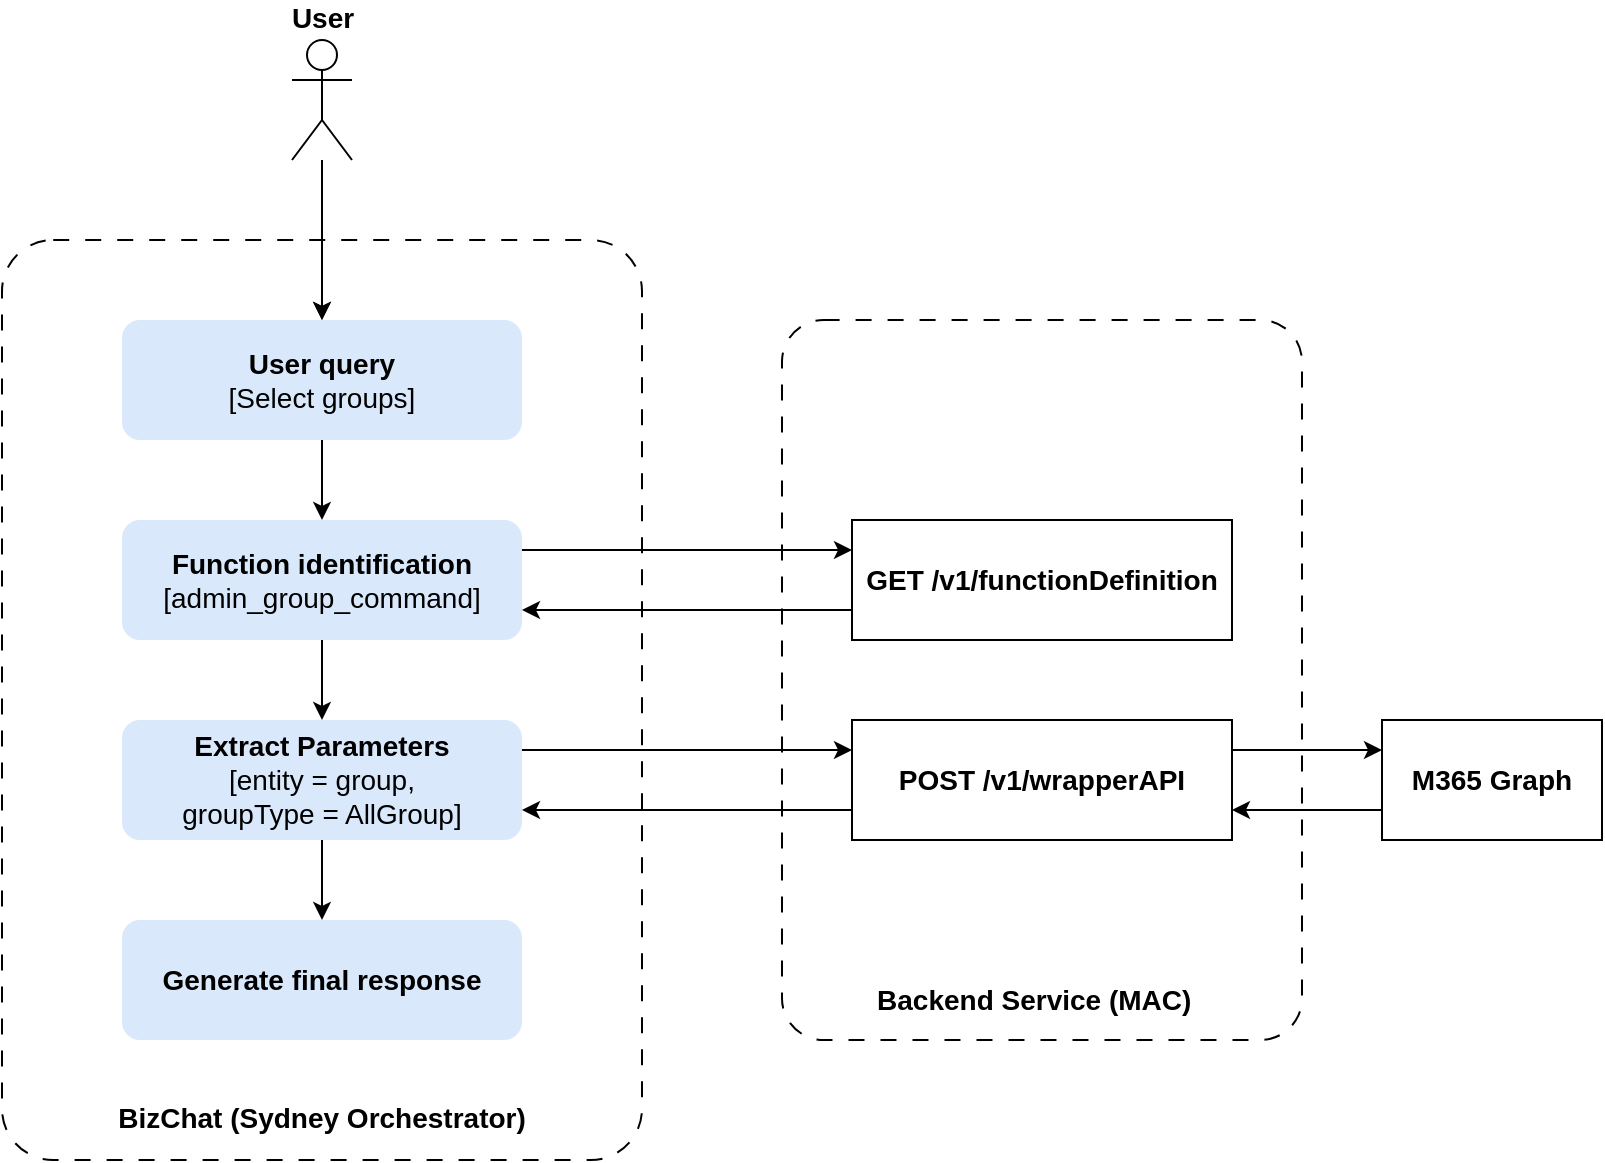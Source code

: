 <mxfile version="26.0.16">
  <diagram name="Page-1" id="4wkmtsuGGmH6x9Pan79t">
    <mxGraphModel dx="995" dy="703" grid="1" gridSize="10" guides="1" tooltips="1" connect="1" arrows="1" fold="1" page="1" pageScale="1" pageWidth="850" pageHeight="1100" math="0" shadow="0">
      <root>
        <mxCell id="0" />
        <mxCell id="1" parent="0" />
        <mxCell id="ZzvygDikcBu--JH0HOfr-16" value="&lt;div&gt;&lt;b&gt;&lt;font style=&quot;font-size: 14px;&quot;&gt;&lt;br&gt;&lt;/font&gt;&lt;/b&gt;&lt;/div&gt;&lt;b&gt;&lt;font style=&quot;font-size: 14px;&quot;&gt;&lt;div&gt;&lt;b&gt;&lt;font style=&quot;font-size: 14px;&quot;&gt;&lt;br&gt;&lt;/font&gt;&lt;/b&gt;&lt;/div&gt;&lt;div&gt;&lt;b&gt;&lt;font style=&quot;font-size: 14px;&quot;&gt;&lt;br&gt;&lt;/font&gt;&lt;/b&gt;&lt;/div&gt;&lt;div&gt;&lt;b&gt;&lt;font style=&quot;font-size: 14px;&quot;&gt;&lt;br&gt;&lt;/font&gt;&lt;/b&gt;&lt;/div&gt;&lt;div&gt;&lt;b&gt;&lt;font style=&quot;font-size: 14px;&quot;&gt;&lt;br&gt;&lt;/font&gt;&lt;/b&gt;&lt;/div&gt;&lt;div&gt;&lt;b&gt;&lt;font style=&quot;font-size: 14px;&quot;&gt;&lt;br&gt;&lt;/font&gt;&lt;/b&gt;&lt;/div&gt;&lt;div&gt;&lt;b&gt;&lt;font style=&quot;font-size: 14px;&quot;&gt;&lt;br&gt;&lt;/font&gt;&lt;/b&gt;&lt;/div&gt;&lt;div&gt;&lt;b&gt;&lt;font style=&quot;font-size: 14px;&quot;&gt;&lt;br&gt;&lt;/font&gt;&lt;/b&gt;&lt;/div&gt;&lt;div&gt;&lt;b&gt;&lt;font style=&quot;font-size: 14px;&quot;&gt;&lt;br&gt;&lt;/font&gt;&lt;/b&gt;&lt;/div&gt;&lt;div&gt;&lt;b&gt;&lt;font style=&quot;font-size: 14px;&quot;&gt;&lt;br&gt;&lt;/font&gt;&lt;/b&gt;&lt;/div&gt;&lt;div&gt;&lt;b&gt;&lt;font style=&quot;font-size: 14px;&quot;&gt;&lt;br&gt;&lt;/font&gt;&lt;/b&gt;&lt;/div&gt;&lt;div&gt;&lt;b&gt;&lt;font style=&quot;font-size: 14px;&quot;&gt;&lt;br&gt;&lt;/font&gt;&lt;/b&gt;&lt;/div&gt;&lt;div&gt;&lt;b&gt;&lt;font style=&quot;font-size: 14px;&quot;&gt;&lt;br&gt;&lt;/font&gt;&lt;/b&gt;&lt;/div&gt;&lt;div&gt;&lt;b&gt;&lt;font style=&quot;font-size: 14px;&quot;&gt;&lt;br&gt;&lt;/font&gt;&lt;/b&gt;&lt;/div&gt;&lt;div&gt;&lt;b&gt;&lt;font style=&quot;font-size: 14px;&quot;&gt;&lt;br&gt;&lt;/font&gt;&lt;/b&gt;&lt;/div&gt;&lt;div&gt;&lt;b&gt;&lt;font style=&quot;font-size: 14px;&quot;&gt;&lt;br&gt;&lt;/font&gt;&lt;/b&gt;&lt;/div&gt;&lt;div&gt;&lt;b&gt;&lt;font style=&quot;font-size: 14px;&quot;&gt;&lt;br&gt;&lt;/font&gt;&lt;/b&gt;&lt;/div&gt;&lt;div&gt;&lt;b&gt;&lt;font style=&quot;font-size: 14px;&quot;&gt;&lt;br&gt;&lt;/font&gt;&lt;/b&gt;&lt;/div&gt;&lt;div&gt;&lt;b&gt;&lt;font style=&quot;font-size: 14px;&quot;&gt;&lt;br&gt;&lt;/font&gt;&lt;/b&gt;&lt;/div&gt;Backend Service (MAC)&amp;nbsp;&amp;nbsp;&lt;/font&gt;&lt;/b&gt;" style="rounded=1;whiteSpace=wrap;html=1;fillStyle=dashed;fillColor=none;gradientColor=none;dashed=1;dashPattern=8 8;align=center;arcSize=8;" vertex="1" parent="1">
          <mxGeometry x="450" y="200" width="260" height="360" as="geometry" />
        </mxCell>
        <mxCell id="ZzvygDikcBu--JH0HOfr-18" value="" style="edgeStyle=orthogonalEdgeStyle;rounded=0;orthogonalLoop=1;jettySize=auto;html=1;" edge="1" parent="1" source="ZzvygDikcBu--JH0HOfr-1" target="ZzvygDikcBu--JH0HOfr-4">
          <mxGeometry relative="1" as="geometry" />
        </mxCell>
        <mxCell id="ZzvygDikcBu--JH0HOfr-1" value="&lt;font&gt;&lt;b&gt;User query&lt;/b&gt;&lt;/font&gt;&lt;div&gt;&lt;font&gt;[Select groups]&lt;/font&gt;&lt;/div&gt;" style="rounded=1;whiteSpace=wrap;html=1;fillColor=#dae8fc;strokeColor=none;fontSize=14;" vertex="1" parent="1">
          <mxGeometry x="120" y="200" width="200" height="60" as="geometry" />
        </mxCell>
        <mxCell id="ZzvygDikcBu--JH0HOfr-17" value="" style="edgeStyle=orthogonalEdgeStyle;rounded=0;orthogonalLoop=1;jettySize=auto;html=1;" edge="1" parent="1" source="ZzvygDikcBu--JH0HOfr-2" target="ZzvygDikcBu--JH0HOfr-1">
          <mxGeometry relative="1" as="geometry" />
        </mxCell>
        <mxCell id="ZzvygDikcBu--JH0HOfr-19" value="" style="edgeStyle=orthogonalEdgeStyle;rounded=0;orthogonalLoop=1;jettySize=auto;html=1;" edge="1" parent="1" source="ZzvygDikcBu--JH0HOfr-2" target="ZzvygDikcBu--JH0HOfr-1">
          <mxGeometry relative="1" as="geometry" />
        </mxCell>
        <mxCell id="ZzvygDikcBu--JH0HOfr-2" value="User" style="shape=umlActor;verticalLabelPosition=top;verticalAlign=bottom;html=1;outlineConnect=0;fontColor=default;align=center;horizontal=1;labelPosition=center;fontStyle=1;fontSize=14;" vertex="1" parent="1">
          <mxGeometry x="205" y="60" width="30" height="60" as="geometry" />
        </mxCell>
        <mxCell id="ZzvygDikcBu--JH0HOfr-3" value="&lt;span&gt;&lt;b&gt;Generate final response&lt;/b&gt;&lt;/span&gt;" style="rounded=1;whiteSpace=wrap;html=1;strokeColor=none;fillColor=#dae8fc;fontSize=14;" vertex="1" parent="1">
          <mxGeometry x="120" y="500" width="200" height="60" as="geometry" />
        </mxCell>
        <mxCell id="ZzvygDikcBu--JH0HOfr-20" style="edgeStyle=orthogonalEdgeStyle;rounded=0;orthogonalLoop=1;jettySize=auto;html=1;exitX=1;exitY=0.25;exitDx=0;exitDy=0;entryX=0;entryY=0.25;entryDx=0;entryDy=0;" edge="1" parent="1" source="ZzvygDikcBu--JH0HOfr-4" target="ZzvygDikcBu--JH0HOfr-6">
          <mxGeometry relative="1" as="geometry" />
        </mxCell>
        <mxCell id="ZzvygDikcBu--JH0HOfr-24" style="edgeStyle=orthogonalEdgeStyle;rounded=0;orthogonalLoop=1;jettySize=auto;html=1;exitX=0.5;exitY=1;exitDx=0;exitDy=0;entryX=0.5;entryY=0;entryDx=0;entryDy=0;" edge="1" parent="1" source="ZzvygDikcBu--JH0HOfr-4" target="ZzvygDikcBu--JH0HOfr-9">
          <mxGeometry relative="1" as="geometry" />
        </mxCell>
        <mxCell id="ZzvygDikcBu--JH0HOfr-4" value="&lt;span&gt;&lt;b&gt;Function identification&lt;/b&gt;&lt;/span&gt;&lt;div&gt;&lt;span&gt;[admin_group_command]&lt;/span&gt;&lt;/div&gt;" style="rounded=1;whiteSpace=wrap;html=1;fillColor=#dae8fc;strokeColor=none;fontSize=14;" vertex="1" parent="1">
          <mxGeometry x="120" y="300" width="200" height="60" as="geometry" />
        </mxCell>
        <mxCell id="ZzvygDikcBu--JH0HOfr-21" style="edgeStyle=orthogonalEdgeStyle;rounded=0;orthogonalLoop=1;jettySize=auto;html=1;exitX=0;exitY=0.75;exitDx=0;exitDy=0;entryX=1;entryY=0.75;entryDx=0;entryDy=0;" edge="1" parent="1" source="ZzvygDikcBu--JH0HOfr-6" target="ZzvygDikcBu--JH0HOfr-4">
          <mxGeometry relative="1" as="geometry" />
        </mxCell>
        <mxCell id="ZzvygDikcBu--JH0HOfr-6" value="&lt;font&gt;GET /v1/functionDefinition&lt;/font&gt;" style="rounded=0;whiteSpace=wrap;html=1;fontSize=14;fontStyle=1" vertex="1" parent="1">
          <mxGeometry x="485" y="300" width="190" height="60" as="geometry" />
        </mxCell>
        <mxCell id="ZzvygDikcBu--JH0HOfr-23" style="edgeStyle=orthogonalEdgeStyle;rounded=0;orthogonalLoop=1;jettySize=auto;html=1;exitX=0;exitY=0.75;exitDx=0;exitDy=0;entryX=1;entryY=0.75;entryDx=0;entryDy=0;" edge="1" parent="1" source="ZzvygDikcBu--JH0HOfr-7" target="ZzvygDikcBu--JH0HOfr-9">
          <mxGeometry relative="1" as="geometry" />
        </mxCell>
        <mxCell id="ZzvygDikcBu--JH0HOfr-28" style="edgeStyle=orthogonalEdgeStyle;rounded=0;orthogonalLoop=1;jettySize=auto;html=1;exitX=1;exitY=0.25;exitDx=0;exitDy=0;entryX=0;entryY=0.25;entryDx=0;entryDy=0;" edge="1" parent="1" source="ZzvygDikcBu--JH0HOfr-7" target="ZzvygDikcBu--JH0HOfr-27">
          <mxGeometry relative="1" as="geometry" />
        </mxCell>
        <mxCell id="ZzvygDikcBu--JH0HOfr-7" value="&lt;font&gt;POST /v1/wrapperAPI&lt;/font&gt;" style="rounded=0;whiteSpace=wrap;html=1;fontSize=14;fontStyle=1" vertex="1" parent="1">
          <mxGeometry x="485" y="400" width="190" height="60" as="geometry" />
        </mxCell>
        <mxCell id="ZzvygDikcBu--JH0HOfr-22" style="edgeStyle=orthogonalEdgeStyle;rounded=0;orthogonalLoop=1;jettySize=auto;html=1;exitX=1;exitY=0.25;exitDx=0;exitDy=0;entryX=0;entryY=0.25;entryDx=0;entryDy=0;" edge="1" parent="1" source="ZzvygDikcBu--JH0HOfr-9" target="ZzvygDikcBu--JH0HOfr-7">
          <mxGeometry relative="1" as="geometry" />
        </mxCell>
        <mxCell id="ZzvygDikcBu--JH0HOfr-25" style="edgeStyle=orthogonalEdgeStyle;rounded=0;orthogonalLoop=1;jettySize=auto;html=1;exitX=0.5;exitY=1;exitDx=0;exitDy=0;entryX=0.5;entryY=0;entryDx=0;entryDy=0;" edge="1" parent="1" source="ZzvygDikcBu--JH0HOfr-9" target="ZzvygDikcBu--JH0HOfr-3">
          <mxGeometry relative="1" as="geometry" />
        </mxCell>
        <mxCell id="ZzvygDikcBu--JH0HOfr-9" value="&lt;span&gt;&lt;b&gt;Extract Parameters&lt;/b&gt;&lt;/span&gt;&lt;div&gt;&lt;span&gt;[entity = group,&lt;/span&gt;&lt;/div&gt;&lt;div&gt;&lt;span&gt;groupType = AllGroup]&lt;/span&gt;&lt;/div&gt;" style="rounded=1;whiteSpace=wrap;html=1;strokeColor=none;fillColor=#dae8fc;fontSize=14;" vertex="1" parent="1">
          <mxGeometry x="120" y="400" width="200" height="60" as="geometry" />
        </mxCell>
        <mxCell id="ZzvygDikcBu--JH0HOfr-26" value="&lt;div&gt;&lt;br&gt;&lt;/div&gt;&lt;b&gt;&lt;font style=&quot;font-size: 14px;&quot;&gt;&lt;div style=&quot;&quot;&gt;&lt;b style=&quot;background-color: transparent; color: light-dark(rgb(0, 0, 0), rgb(255, 255, 255)); font-size: 12px;&quot;&gt;&lt;font style=&quot;font-size: 14px;&quot;&gt;&lt;br&gt;&lt;/font&gt;&lt;/b&gt;&lt;/div&gt;&lt;div style=&quot;&quot;&gt;&lt;br&gt;&lt;/div&gt;&lt;div style=&quot;&quot;&gt;&lt;b style=&quot;background-color: transparent; color: light-dark(rgb(0, 0, 0), rgb(255, 255, 255)); font-size: 12px;&quot;&gt;&lt;font style=&quot;font-size: 14px;&quot;&gt;&lt;br&gt;&lt;/font&gt;&lt;/b&gt;&lt;/div&gt;&lt;div style=&quot;&quot;&gt;&lt;b style=&quot;background-color: transparent; color: light-dark(rgb(0, 0, 0), rgb(255, 255, 255)); font-size: 12px;&quot;&gt;&lt;font style=&quot;font-size: 14px;&quot;&gt;&lt;br&gt;&lt;/font&gt;&lt;/b&gt;&lt;/div&gt;&lt;div style=&quot;&quot;&gt;&lt;b style=&quot;background-color: transparent; color: light-dark(rgb(0, 0, 0), rgb(255, 255, 255)); font-size: 12px;&quot;&gt;&lt;font style=&quot;font-size: 14px;&quot;&gt;&lt;br&gt;&lt;/font&gt;&lt;/b&gt;&lt;/div&gt;&lt;div style=&quot;&quot;&gt;&lt;b style=&quot;background-color: transparent; color: light-dark(rgb(0, 0, 0), rgb(255, 255, 255)); font-size: 12px;&quot;&gt;&lt;font style=&quot;font-size: 14px;&quot;&gt;&lt;br&gt;&lt;/font&gt;&lt;/b&gt;&lt;/div&gt;&lt;div style=&quot;&quot;&gt;&lt;b style=&quot;background-color: transparent; color: light-dark(rgb(0, 0, 0), rgb(255, 255, 255)); font-size: 12px;&quot;&gt;&lt;font style=&quot;font-size: 14px;&quot;&gt;&lt;br&gt;&lt;/font&gt;&lt;/b&gt;&lt;/div&gt;&lt;div style=&quot;&quot;&gt;&lt;b style=&quot;background-color: transparent; color: light-dark(rgb(0, 0, 0), rgb(255, 255, 255)); font-size: 12px;&quot;&gt;&lt;font style=&quot;font-size: 14px;&quot;&gt;&lt;br&gt;&lt;/font&gt;&lt;/b&gt;&lt;/div&gt;&lt;div style=&quot;&quot;&gt;&lt;b style=&quot;background-color: transparent; color: light-dark(rgb(0, 0, 0), rgb(255, 255, 255)); font-size: 12px;&quot;&gt;&lt;font style=&quot;font-size: 14px;&quot;&gt;&lt;br&gt;&lt;/font&gt;&lt;/b&gt;&lt;/div&gt;&lt;div style=&quot;&quot;&gt;&lt;b style=&quot;background-color: transparent; color: light-dark(rgb(0, 0, 0), rgb(255, 255, 255)); font-size: 12px;&quot;&gt;&lt;font style=&quot;font-size: 14px;&quot;&gt;&lt;br&gt;&lt;/font&gt;&lt;/b&gt;&lt;/div&gt;&lt;div style=&quot;&quot;&gt;&lt;b style=&quot;background-color: transparent; color: light-dark(rgb(0, 0, 0), rgb(255, 255, 255)); font-size: 12px;&quot;&gt;&lt;font style=&quot;font-size: 14px;&quot;&gt;&lt;br&gt;&lt;/font&gt;&lt;/b&gt;&lt;/div&gt;&lt;div style=&quot;&quot;&gt;&lt;b style=&quot;background-color: transparent; color: light-dark(rgb(0, 0, 0), rgb(255, 255, 255)); font-size: 12px;&quot;&gt;&lt;font style=&quot;font-size: 14px;&quot;&gt;&lt;br&gt;&lt;/font&gt;&lt;/b&gt;&lt;/div&gt;&lt;div style=&quot;&quot;&gt;&lt;b style=&quot;background-color: transparent; color: light-dark(rgb(0, 0, 0), rgb(255, 255, 255)); font-size: 12px;&quot;&gt;&lt;font style=&quot;font-size: 14px;&quot;&gt;&lt;br&gt;&lt;/font&gt;&lt;/b&gt;&lt;/div&gt;&lt;div style=&quot;&quot;&gt;&lt;b style=&quot;background-color: transparent; color: light-dark(rgb(0, 0, 0), rgb(255, 255, 255)); font-size: 12px;&quot;&gt;&lt;font style=&quot;font-size: 14px;&quot;&gt;&lt;br&gt;&lt;/font&gt;&lt;/b&gt;&lt;/div&gt;&lt;div style=&quot;&quot;&gt;&lt;b style=&quot;background-color: transparent; color: light-dark(rgb(0, 0, 0), rgb(255, 255, 255)); font-size: 12px;&quot;&gt;&lt;font style=&quot;font-size: 14px;&quot;&gt;&lt;br&gt;&lt;/font&gt;&lt;/b&gt;&lt;/div&gt;&lt;div style=&quot;&quot;&gt;&lt;b style=&quot;background-color: transparent; color: light-dark(rgb(0, 0, 0), rgb(255, 255, 255)); font-size: 12px;&quot;&gt;&lt;font style=&quot;font-size: 14px;&quot;&gt;&lt;br&gt;&lt;/font&gt;&lt;/b&gt;&lt;/div&gt;&lt;div style=&quot;&quot;&gt;&lt;b style=&quot;background-color: transparent; color: light-dark(rgb(0, 0, 0), rgb(255, 255, 255)); font-size: 12px;&quot;&gt;&lt;font style=&quot;font-size: 14px;&quot;&gt;&lt;br&gt;&lt;/font&gt;&lt;/b&gt;&lt;/div&gt;&lt;div style=&quot;&quot;&gt;&lt;b style=&quot;background-color: transparent; color: light-dark(rgb(0, 0, 0), rgb(255, 255, 255)); font-size: 12px;&quot;&gt;&lt;font style=&quot;font-size: 14px;&quot;&gt;&lt;br&gt;&lt;/font&gt;&lt;/b&gt;&lt;/div&gt;&lt;div style=&quot;&quot;&gt;&lt;b style=&quot;background-color: transparent; color: light-dark(rgb(0, 0, 0), rgb(255, 255, 255)); font-size: 12px;&quot;&gt;&lt;font style=&quot;font-size: 14px;&quot;&gt;&lt;br&gt;&lt;/font&gt;&lt;/b&gt;&lt;/div&gt;&lt;div style=&quot;&quot;&gt;&lt;b style=&quot;background-color: transparent; color: light-dark(rgb(0, 0, 0), rgb(255, 255, 255)); font-size: 12px;&quot;&gt;&lt;font style=&quot;font-size: 14px;&quot;&gt;&lt;br&gt;&lt;/font&gt;&lt;/b&gt;&lt;/div&gt;&lt;div style=&quot;&quot;&gt;&lt;b style=&quot;background-color: transparent; color: light-dark(rgb(0, 0, 0), rgb(255, 255, 255)); font-size: 12px;&quot;&gt;&lt;font style=&quot;font-size: 14px;&quot;&gt;&lt;br&gt;&lt;/font&gt;&lt;/b&gt;&lt;/div&gt;&lt;div style=&quot;&quot;&gt;&lt;b style=&quot;background-color: transparent; color: light-dark(rgb(0, 0, 0), rgb(255, 255, 255)); font-size: 12px;&quot;&gt;&lt;font style=&quot;font-size: 14px;&quot;&gt;&lt;br&gt;&lt;/font&gt;&lt;/b&gt;&lt;/div&gt;&lt;div style=&quot;&quot;&gt;&lt;b style=&quot;background-color: transparent; color: light-dark(rgb(0, 0, 0), rgb(255, 255, 255)); font-size: 12px;&quot;&gt;&lt;font style=&quot;font-size: 14px;&quot;&gt;&lt;br&gt;&lt;/font&gt;&lt;/b&gt;&lt;/div&gt;&lt;div style=&quot;&quot;&gt;&lt;b style=&quot;background-color: transparent; color: light-dark(rgb(0, 0, 0), rgb(255, 255, 255)); font-size: 12px;&quot;&gt;&lt;font style=&quot;font-size: 14px;&quot;&gt;&lt;br&gt;&lt;/font&gt;&lt;/b&gt;&lt;/div&gt;&lt;div style=&quot;&quot;&gt;&lt;b style=&quot;background-color: transparent; color: light-dark(rgb(0, 0, 0), rgb(255, 255, 255)); font-size: 12px;&quot;&gt;&lt;font style=&quot;font-size: 14px;&quot;&gt;BizChat (Sydney Orchestrator)&lt;/font&gt;&lt;/b&gt;&lt;/div&gt;&lt;/font&gt;&lt;/b&gt;" style="rounded=1;whiteSpace=wrap;html=1;fillStyle=dashed;fillColor=none;gradientColor=none;dashed=1;dashPattern=8 8;align=center;arcSize=8;" vertex="1" parent="1">
          <mxGeometry x="60" y="160" width="320" height="460" as="geometry" />
        </mxCell>
        <mxCell id="ZzvygDikcBu--JH0HOfr-29" style="edgeStyle=orthogonalEdgeStyle;rounded=0;orthogonalLoop=1;jettySize=auto;html=1;exitX=0;exitY=0.75;exitDx=0;exitDy=0;entryX=1;entryY=0.75;entryDx=0;entryDy=0;" edge="1" parent="1" source="ZzvygDikcBu--JH0HOfr-27" target="ZzvygDikcBu--JH0HOfr-7">
          <mxGeometry relative="1" as="geometry" />
        </mxCell>
        <mxCell id="ZzvygDikcBu--JH0HOfr-27" value="M365 Graph" style="rounded=0;whiteSpace=wrap;html=1;fontSize=14;fontStyle=1" vertex="1" parent="1">
          <mxGeometry x="750" y="400" width="110" height="60" as="geometry" />
        </mxCell>
      </root>
    </mxGraphModel>
  </diagram>
</mxfile>
